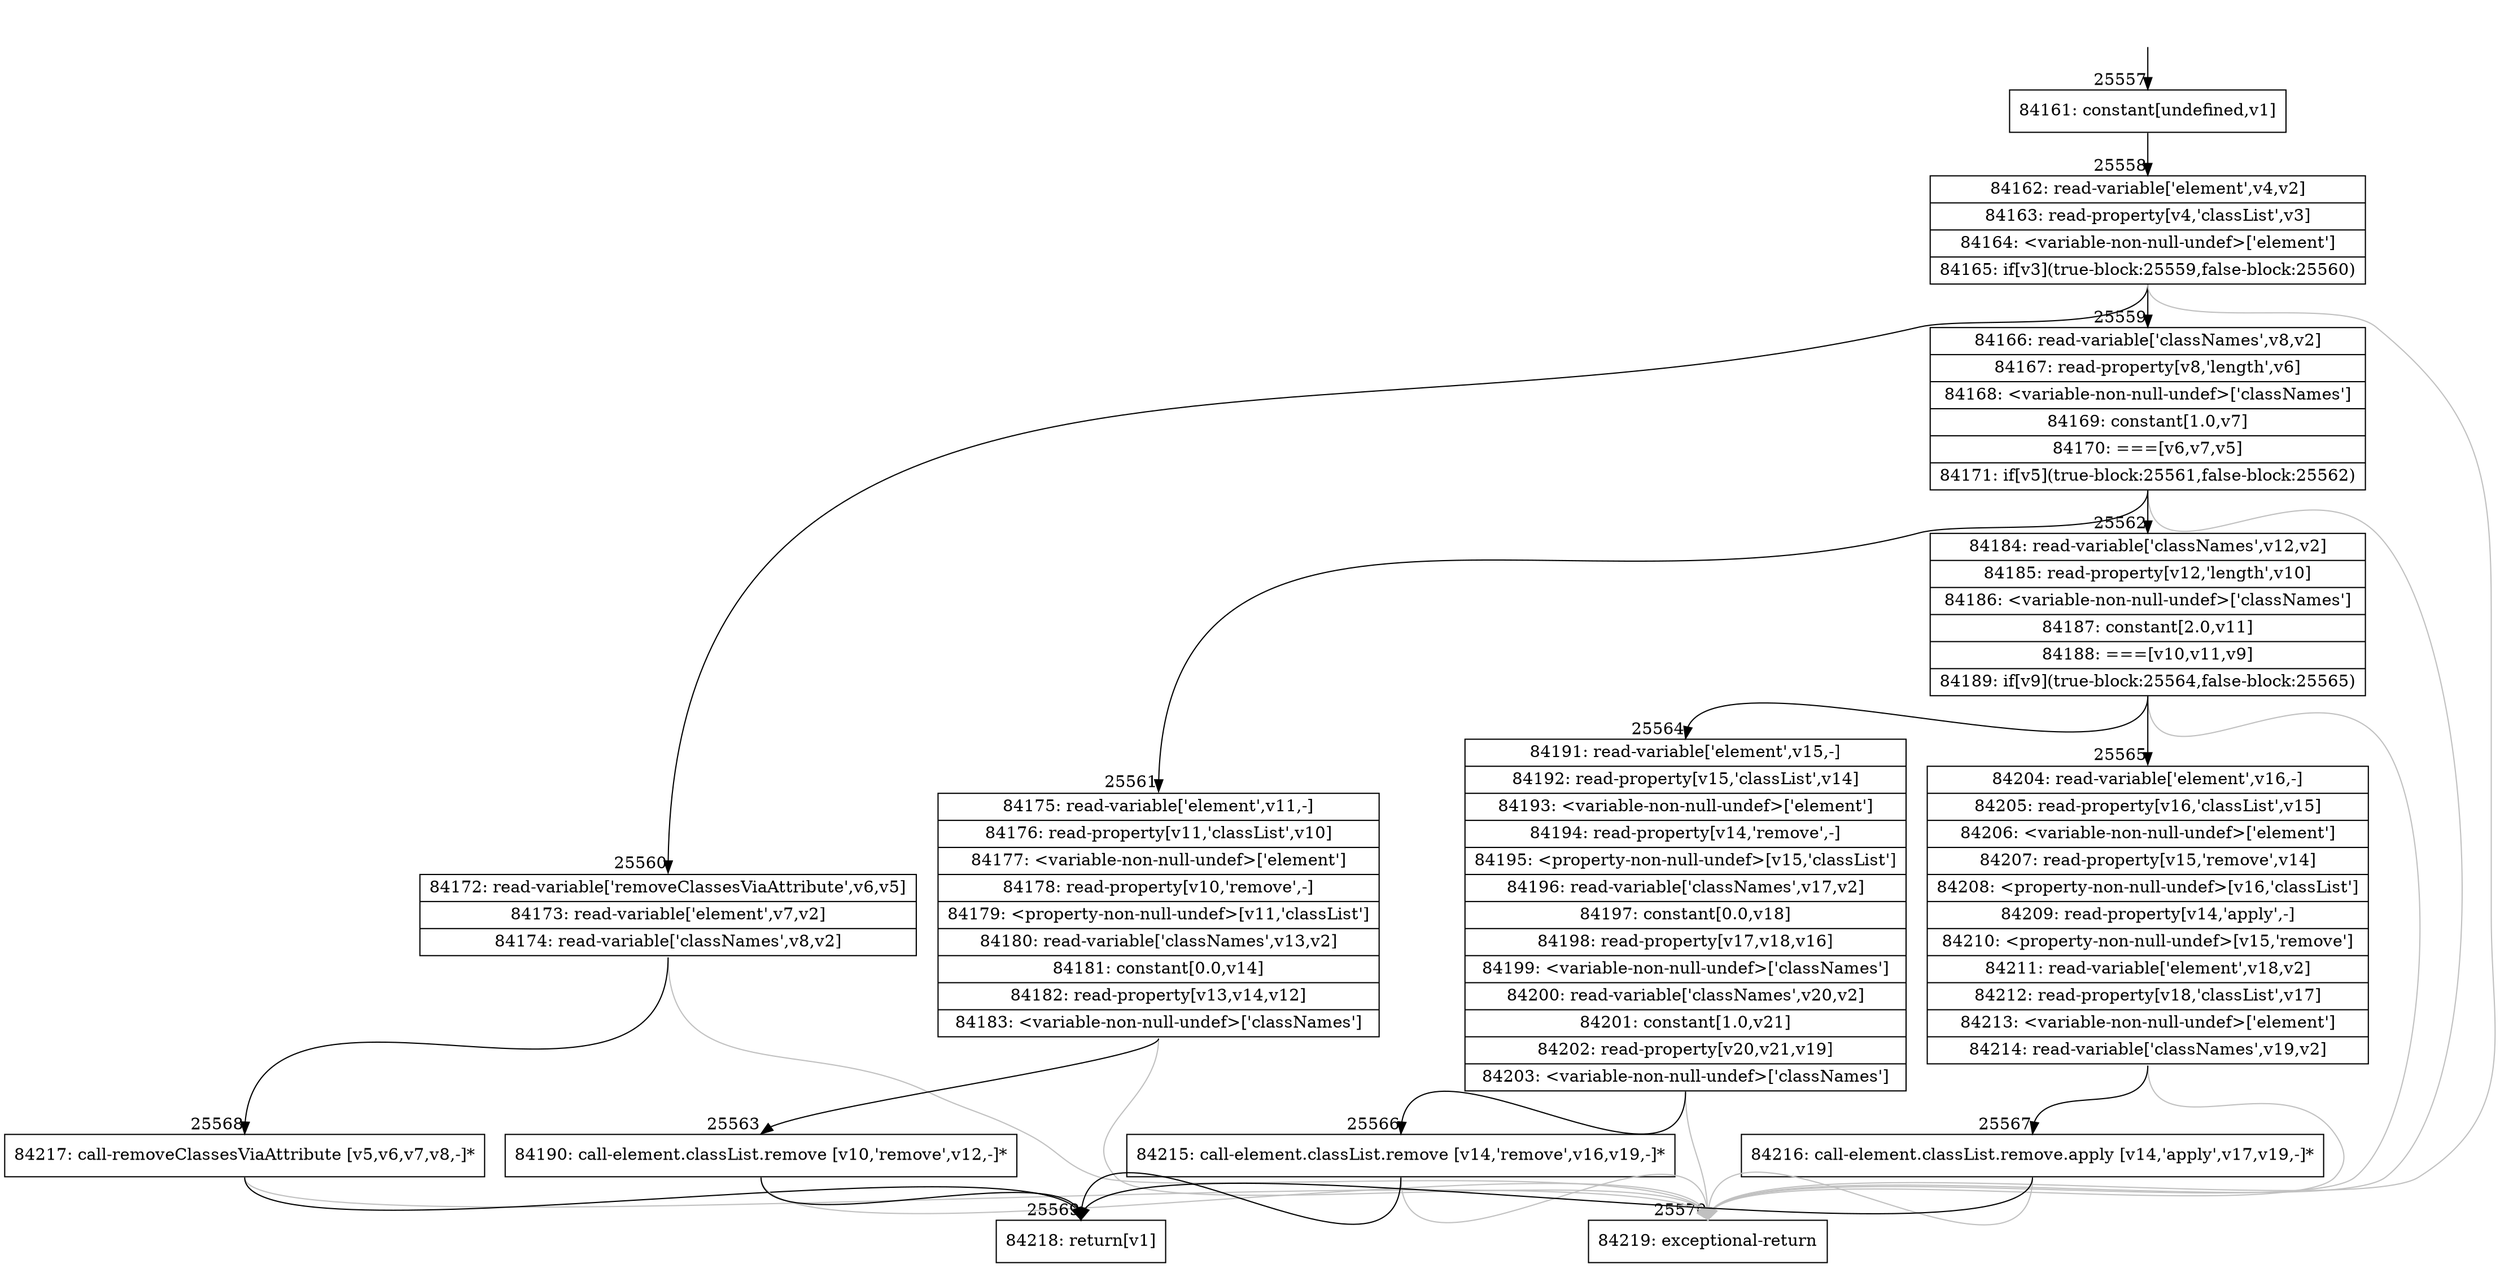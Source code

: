 digraph {
rankdir="TD"
BB_entry2240[shape=none,label=""];
BB_entry2240 -> BB25557 [tailport=s, headport=n, headlabel="    25557"]
BB25557 [shape=record label="{84161: constant[undefined,v1]}" ] 
BB25557 -> BB25558 [tailport=s, headport=n, headlabel="      25558"]
BB25558 [shape=record label="{84162: read-variable['element',v4,v2]|84163: read-property[v4,'classList',v3]|84164: \<variable-non-null-undef\>['element']|84165: if[v3](true-block:25559,false-block:25560)}" ] 
BB25558 -> BB25559 [tailport=s, headport=n, headlabel="      25559"]
BB25558 -> BB25560 [tailport=s, headport=n, headlabel="      25560"]
BB25558 -> BB25570 [tailport=s, headport=n, color=gray, headlabel="      25570"]
BB25559 [shape=record label="{84166: read-variable['classNames',v8,v2]|84167: read-property[v8,'length',v6]|84168: \<variable-non-null-undef\>['classNames']|84169: constant[1.0,v7]|84170: ===[v6,v7,v5]|84171: if[v5](true-block:25561,false-block:25562)}" ] 
BB25559 -> BB25561 [tailport=s, headport=n, headlabel="      25561"]
BB25559 -> BB25562 [tailport=s, headport=n, headlabel="      25562"]
BB25559 -> BB25570 [tailport=s, headport=n, color=gray]
BB25560 [shape=record label="{84172: read-variable['removeClassesViaAttribute',v6,v5]|84173: read-variable['element',v7,v2]|84174: read-variable['classNames',v8,v2]}" ] 
BB25560 -> BB25568 [tailport=s, headport=n, headlabel="      25568"]
BB25560 -> BB25570 [tailport=s, headport=n, color=gray]
BB25561 [shape=record label="{84175: read-variable['element',v11,-]|84176: read-property[v11,'classList',v10]|84177: \<variable-non-null-undef\>['element']|84178: read-property[v10,'remove',-]|84179: \<property-non-null-undef\>[v11,'classList']|84180: read-variable['classNames',v13,v2]|84181: constant[0.0,v14]|84182: read-property[v13,v14,v12]|84183: \<variable-non-null-undef\>['classNames']}" ] 
BB25561 -> BB25563 [tailport=s, headport=n, headlabel="      25563"]
BB25561 -> BB25570 [tailport=s, headport=n, color=gray]
BB25562 [shape=record label="{84184: read-variable['classNames',v12,v2]|84185: read-property[v12,'length',v10]|84186: \<variable-non-null-undef\>['classNames']|84187: constant[2.0,v11]|84188: ===[v10,v11,v9]|84189: if[v9](true-block:25564,false-block:25565)}" ] 
BB25562 -> BB25564 [tailport=s, headport=n, headlabel="      25564"]
BB25562 -> BB25565 [tailport=s, headport=n, headlabel="      25565"]
BB25562 -> BB25570 [tailport=s, headport=n, color=gray]
BB25563 [shape=record label="{84190: call-element.classList.remove [v10,'remove',v12,-]*}" ] 
BB25563 -> BB25569 [tailport=s, headport=n, headlabel="      25569"]
BB25563 -> BB25570 [tailport=s, headport=n, color=gray]
BB25564 [shape=record label="{84191: read-variable['element',v15,-]|84192: read-property[v15,'classList',v14]|84193: \<variable-non-null-undef\>['element']|84194: read-property[v14,'remove',-]|84195: \<property-non-null-undef\>[v15,'classList']|84196: read-variable['classNames',v17,v2]|84197: constant[0.0,v18]|84198: read-property[v17,v18,v16]|84199: \<variable-non-null-undef\>['classNames']|84200: read-variable['classNames',v20,v2]|84201: constant[1.0,v21]|84202: read-property[v20,v21,v19]|84203: \<variable-non-null-undef\>['classNames']}" ] 
BB25564 -> BB25566 [tailport=s, headport=n, headlabel="      25566"]
BB25564 -> BB25570 [tailport=s, headport=n, color=gray]
BB25565 [shape=record label="{84204: read-variable['element',v16,-]|84205: read-property[v16,'classList',v15]|84206: \<variable-non-null-undef\>['element']|84207: read-property[v15,'remove',v14]|84208: \<property-non-null-undef\>[v16,'classList']|84209: read-property[v14,'apply',-]|84210: \<property-non-null-undef\>[v15,'remove']|84211: read-variable['element',v18,v2]|84212: read-property[v18,'classList',v17]|84213: \<variable-non-null-undef\>['element']|84214: read-variable['classNames',v19,v2]}" ] 
BB25565 -> BB25567 [tailport=s, headport=n, headlabel="      25567"]
BB25565 -> BB25570 [tailport=s, headport=n, color=gray]
BB25566 [shape=record label="{84215: call-element.classList.remove [v14,'remove',v16,v19,-]*}" ] 
BB25566 -> BB25569 [tailport=s, headport=n]
BB25566 -> BB25570 [tailport=s, headport=n, color=gray]
BB25567 [shape=record label="{84216: call-element.classList.remove.apply [v14,'apply',v17,v19,-]*}" ] 
BB25567 -> BB25569 [tailport=s, headport=n]
BB25567 -> BB25570 [tailport=s, headport=n, color=gray]
BB25568 [shape=record label="{84217: call-removeClassesViaAttribute [v5,v6,v7,v8,-]*}" ] 
BB25568 -> BB25569 [tailport=s, headport=n]
BB25568 -> BB25570 [tailport=s, headport=n, color=gray]
BB25569 [shape=record label="{84218: return[v1]}" ] 
BB25570 [shape=record label="{84219: exceptional-return}" ] 
//#$~ 47140
}
